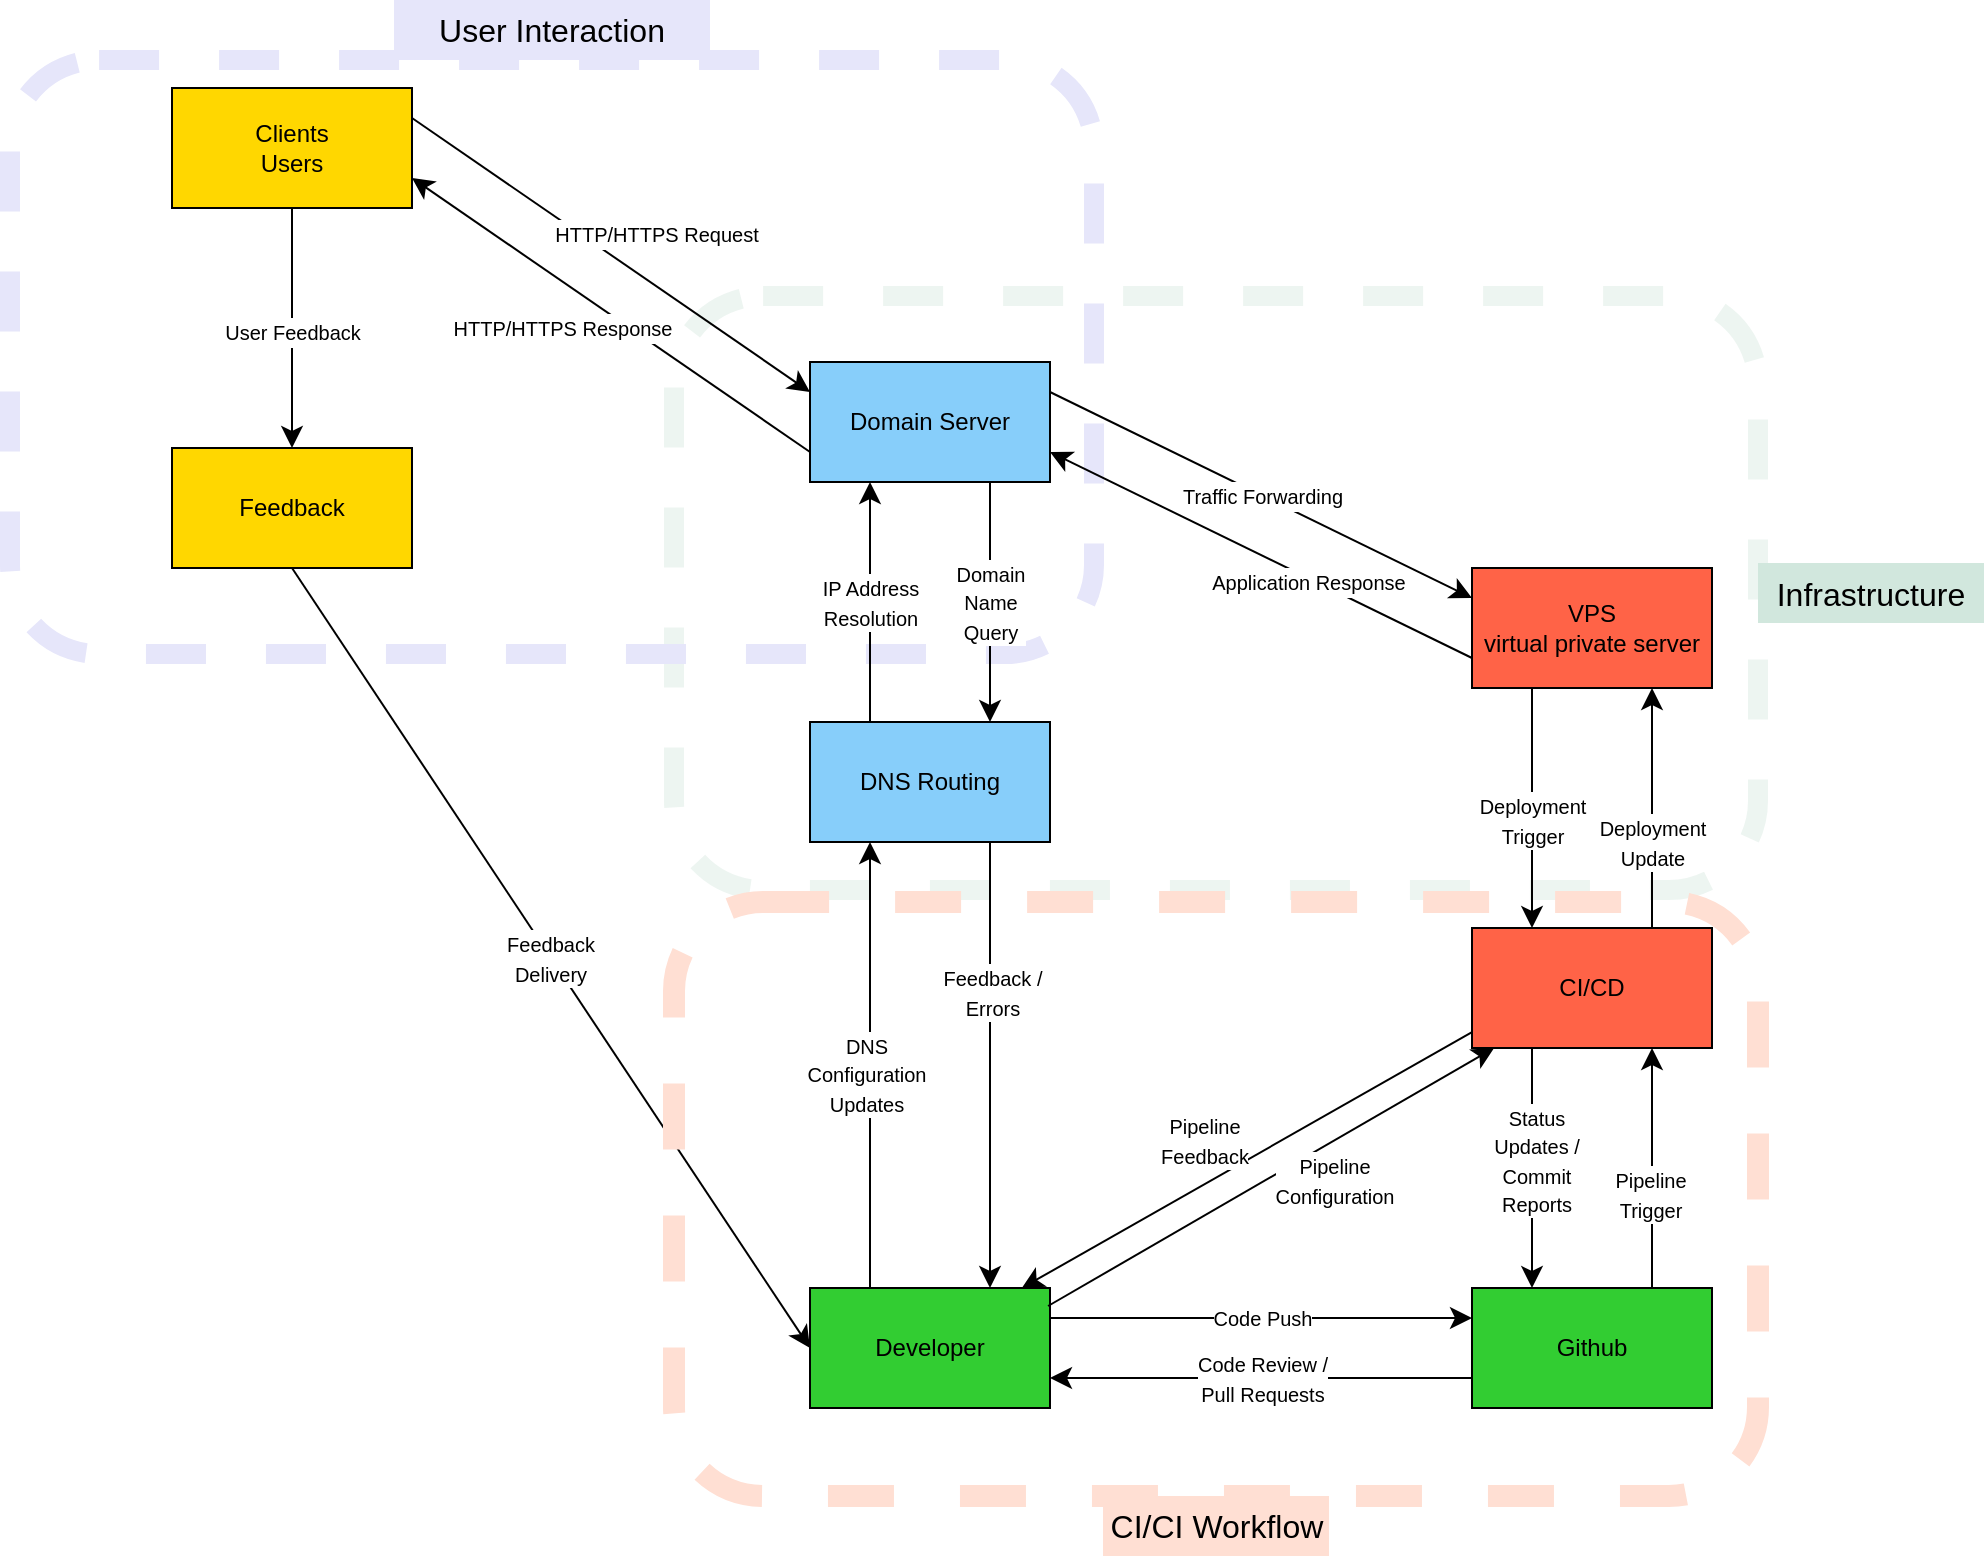 <mxfile version="26.0.5">
  <diagram name="페이지-1" id="UDInxuguwsQqlwge9s1g">
    <mxGraphModel dx="2312" dy="1461" grid="0" gridSize="10" guides="1" tooltips="1" connect="1" arrows="1" fold="1" page="0" pageScale="1" pageWidth="827" pageHeight="1169" math="0" shadow="0">
      <root>
        <mxCell id="0" />
        <mxCell id="1" parent="0" />
        <mxCell id="vPj1Nk95axOIVskunoqk-61" value="" style="rounded=1;whiteSpace=wrap;html=1;fillColor=none;dashed=1;fillStyle=auto;gradientColor=none;strokeColor=#D1E7DD;strokeWidth=10;opacity=40;perimeterSpacing=0;glass=0;" vertex="1" parent="1">
          <mxGeometry x="195" y="-129" width="542" height="297" as="geometry" />
        </mxCell>
        <mxCell id="vPj1Nk95axOIVskunoqk-59" value="" style="rounded=1;whiteSpace=wrap;html=1;fillColor=none;dashed=1;strokeColor=#E6E6FA;strokeWidth=10;" vertex="1" parent="1">
          <mxGeometry x="-137" y="-247" width="542" height="297" as="geometry" />
        </mxCell>
        <mxCell id="vPj1Nk95axOIVskunoqk-27" value="&lt;font style=&quot;font-size: 10px;&quot;&gt;Code Push&lt;/font&gt;" style="edgeStyle=none;curved=1;rounded=0;orthogonalLoop=1;jettySize=auto;html=1;exitX=1;exitY=0.25;exitDx=0;exitDy=0;entryX=0;entryY=0.25;entryDx=0;entryDy=0;fontSize=12;startSize=8;endSize=8;" edge="1" parent="1" source="vPj1Nk95axOIVskunoqk-1" target="vPj1Nk95axOIVskunoqk-2">
          <mxGeometry relative="1" as="geometry" />
        </mxCell>
        <mxCell id="vPj1Nk95axOIVskunoqk-29" style="edgeStyle=none;curved=1;rounded=0;orthogonalLoop=1;jettySize=auto;html=1;exitX=0.25;exitY=0;exitDx=0;exitDy=0;entryX=0.25;entryY=1;entryDx=0;entryDy=0;fontSize=12;startSize=8;endSize=8;" edge="1" parent="1" source="vPj1Nk95axOIVskunoqk-1" target="vPj1Nk95axOIVskunoqk-6">
          <mxGeometry relative="1" as="geometry" />
        </mxCell>
        <mxCell id="vPj1Nk95axOIVskunoqk-49" value="&lt;font style=&quot;font-size: 10px;&quot;&gt;DNS&lt;/font&gt;&lt;div&gt;&lt;font style=&quot;font-size: 10px;&quot;&gt;Configuration&lt;/font&gt;&lt;/div&gt;&lt;div&gt;&lt;font style=&quot;font-size: 10px;&quot;&gt;Updates&lt;/font&gt;&lt;/div&gt;" style="edgeLabel;html=1;align=center;verticalAlign=middle;resizable=0;points=[];fontSize=12;" vertex="1" connectable="0" parent="vPj1Nk95axOIVskunoqk-29">
          <mxGeometry x="-0.039" y="2" relative="1" as="geometry">
            <mxPoint as="offset" />
          </mxGeometry>
        </mxCell>
        <mxCell id="vPj1Nk95axOIVskunoqk-1" value="Developer" style="rounded=0;whiteSpace=wrap;html=1;fillColor=#32CD32;" vertex="1" parent="1">
          <mxGeometry x="263" y="367" width="120" height="60" as="geometry" />
        </mxCell>
        <mxCell id="vPj1Nk95axOIVskunoqk-26" style="edgeStyle=none;curved=1;rounded=0;orthogonalLoop=1;jettySize=auto;html=1;exitX=0.75;exitY=0;exitDx=0;exitDy=0;entryX=0.75;entryY=1;entryDx=0;entryDy=0;fontSize=12;startSize=8;endSize=8;" edge="1" parent="1" source="vPj1Nk95axOIVskunoqk-2" target="vPj1Nk95axOIVskunoqk-4">
          <mxGeometry relative="1" as="geometry" />
        </mxCell>
        <mxCell id="vPj1Nk95axOIVskunoqk-44" value="&lt;font style=&quot;font-size: 10px;&quot;&gt;Pipeline&lt;/font&gt;&lt;div&gt;&lt;font style=&quot;font-size: 10px;&quot;&gt;Trigger&lt;/font&gt;&lt;/div&gt;" style="edgeLabel;html=1;align=center;verticalAlign=middle;resizable=0;points=[];fontSize=12;" vertex="1" connectable="0" parent="vPj1Nk95axOIVskunoqk-26">
          <mxGeometry x="0.353" y="1" relative="1" as="geometry">
            <mxPoint y="34" as="offset" />
          </mxGeometry>
        </mxCell>
        <mxCell id="vPj1Nk95axOIVskunoqk-28" value="&lt;font style=&quot;font-size: 10px;&quot;&gt;Code Review /&lt;/font&gt;&lt;div&gt;&lt;font style=&quot;font-size: 10px;&quot;&gt;Pull Requests&lt;/font&gt;&lt;/div&gt;" style="edgeStyle=none;curved=1;rounded=0;orthogonalLoop=1;jettySize=auto;html=1;exitX=0;exitY=0.75;exitDx=0;exitDy=0;entryX=1;entryY=0.75;entryDx=0;entryDy=0;fontSize=12;startSize=8;endSize=8;" edge="1" parent="1" source="vPj1Nk95axOIVskunoqk-2" target="vPj1Nk95axOIVskunoqk-1">
          <mxGeometry x="0.001" relative="1" as="geometry">
            <mxPoint as="offset" />
          </mxGeometry>
        </mxCell>
        <mxCell id="vPj1Nk95axOIVskunoqk-2" value="Github" style="whiteSpace=wrap;html=1;rounded=0;fillColor=#32CD32;" vertex="1" parent="1">
          <mxGeometry x="594" y="367" width="120" height="60" as="geometry" />
        </mxCell>
        <mxCell id="vPj1Nk95axOIVskunoqk-24" style="edgeStyle=none;curved=1;rounded=0;orthogonalLoop=1;jettySize=auto;html=1;exitX=0.75;exitY=0;exitDx=0;exitDy=0;entryX=0.75;entryY=1;entryDx=0;entryDy=0;fontSize=12;startSize=8;endSize=8;" edge="1" parent="1" source="vPj1Nk95axOIVskunoqk-4" target="vPj1Nk95axOIVskunoqk-10">
          <mxGeometry relative="1" as="geometry" />
        </mxCell>
        <mxCell id="vPj1Nk95axOIVskunoqk-42" value="&lt;span style=&quot;font-size: 10px;&quot;&gt;Deployment&lt;/span&gt;&lt;div&gt;&lt;span style=&quot;font-size: 10px;&quot;&gt;Update&lt;/span&gt;&lt;/div&gt;" style="edgeLabel;html=1;align=center;verticalAlign=middle;resizable=0;points=[];fontSize=12;" vertex="1" connectable="0" parent="vPj1Nk95axOIVskunoqk-24">
          <mxGeometry x="-0.282" relative="1" as="geometry">
            <mxPoint as="offset" />
          </mxGeometry>
        </mxCell>
        <mxCell id="vPj1Nk95axOIVskunoqk-25" style="edgeStyle=none;curved=1;rounded=0;orthogonalLoop=1;jettySize=auto;html=1;exitX=0.25;exitY=1;exitDx=0;exitDy=0;entryX=0.25;entryY=0;entryDx=0;entryDy=0;fontSize=12;startSize=8;endSize=8;" edge="1" parent="1" source="vPj1Nk95axOIVskunoqk-4" target="vPj1Nk95axOIVskunoqk-2">
          <mxGeometry relative="1" as="geometry" />
        </mxCell>
        <mxCell id="vPj1Nk95axOIVskunoqk-51" value="&lt;font style=&quot;font-size: 10px;&quot;&gt;Status&lt;/font&gt;&lt;div&gt;&lt;font style=&quot;font-size: 10px;&quot;&gt;Updates /&lt;/font&gt;&lt;/div&gt;&lt;div&gt;&lt;font style=&quot;font-size: 10px;&quot;&gt;Commit&lt;/font&gt;&lt;/div&gt;&lt;div&gt;&lt;font style=&quot;font-size: 10px;&quot;&gt;Reports&lt;/font&gt;&lt;/div&gt;" style="edgeLabel;html=1;align=center;verticalAlign=middle;resizable=0;points=[];fontSize=12;" vertex="1" connectable="0" parent="vPj1Nk95axOIVskunoqk-25">
          <mxGeometry x="-0.073" y="2" relative="1" as="geometry">
            <mxPoint as="offset" />
          </mxGeometry>
        </mxCell>
        <mxCell id="vPj1Nk95axOIVskunoqk-4" value="CI/CD" style="whiteSpace=wrap;html=1;rounded=0;fillColor=#FF6347;" vertex="1" parent="1">
          <mxGeometry x="594" y="187" width="120" height="60" as="geometry" />
        </mxCell>
        <mxCell id="vPj1Nk95axOIVskunoqk-30" style="edgeStyle=none;curved=1;rounded=0;orthogonalLoop=1;jettySize=auto;html=1;exitX=0.75;exitY=1;exitDx=0;exitDy=0;entryX=0.75;entryY=0;entryDx=0;entryDy=0;fontSize=12;startSize=8;endSize=8;" edge="1" parent="1" source="vPj1Nk95axOIVskunoqk-6" target="vPj1Nk95axOIVskunoqk-1">
          <mxGeometry relative="1" as="geometry" />
        </mxCell>
        <mxCell id="vPj1Nk95axOIVskunoqk-50" value="&lt;font style=&quot;font-size: 10px;&quot;&gt;Feedback /&lt;/font&gt;&lt;div&gt;&lt;font style=&quot;font-size: 10px;&quot;&gt;Errors&lt;/font&gt;&lt;/div&gt;" style="edgeLabel;html=1;align=center;verticalAlign=middle;resizable=0;points=[];fontSize=12;" vertex="1" connectable="0" parent="vPj1Nk95axOIVskunoqk-30">
          <mxGeometry x="-0.332" y="1" relative="1" as="geometry">
            <mxPoint as="offset" />
          </mxGeometry>
        </mxCell>
        <mxCell id="vPj1Nk95axOIVskunoqk-31" value="&lt;font style=&quot;font-size: 10px;&quot;&gt;IP Address&lt;/font&gt;&lt;div&gt;&lt;font style=&quot;font-size: 10px;&quot;&gt;Resolution&lt;/font&gt;&lt;/div&gt;" style="edgeStyle=none;curved=1;rounded=0;orthogonalLoop=1;jettySize=auto;html=1;exitX=0.25;exitY=0;exitDx=0;exitDy=0;entryX=0.25;entryY=1;entryDx=0;entryDy=0;fontSize=12;startSize=8;endSize=8;" edge="1" parent="1" source="vPj1Nk95axOIVskunoqk-6" target="vPj1Nk95axOIVskunoqk-8">
          <mxGeometry relative="1" as="geometry" />
        </mxCell>
        <mxCell id="vPj1Nk95axOIVskunoqk-6" value="DNS Routing" style="whiteSpace=wrap;html=1;rounded=0;fillColor=#87CEFA;" vertex="1" parent="1">
          <mxGeometry x="263" y="84" width="120" height="60" as="geometry" />
        </mxCell>
        <mxCell id="vPj1Nk95axOIVskunoqk-18" value="&lt;font style=&quot;font-size: 10px;&quot;&gt;HTTP/HTTPS&amp;nbsp;&lt;/font&gt;&lt;span style=&quot;font-size: 10px; background-color: light-dark(#ffffff, var(--ge-dark-color, #121212)); color: light-dark(rgb(0, 0, 0), rgb(255, 255, 255));&quot;&gt;Response&lt;/span&gt;" style="edgeStyle=none;curved=1;rounded=0;orthogonalLoop=1;jettySize=auto;html=1;exitX=0;exitY=0.75;exitDx=0;exitDy=0;entryX=1;entryY=0.75;entryDx=0;entryDy=0;fontSize=12;startSize=8;endSize=8;" edge="1" parent="1" source="vPj1Nk95axOIVskunoqk-8" target="vPj1Nk95axOIVskunoqk-13">
          <mxGeometry x="0.137" y="19" relative="1" as="geometry">
            <mxPoint as="offset" />
          </mxGeometry>
        </mxCell>
        <mxCell id="vPj1Nk95axOIVskunoqk-21" value="&lt;font style=&quot;font-size: 10px;&quot;&gt;Traffic Forwarding&lt;/font&gt;" style="edgeStyle=none;curved=1;rounded=0;orthogonalLoop=1;jettySize=auto;html=1;exitX=1;exitY=0.25;exitDx=0;exitDy=0;entryX=0;entryY=0.25;entryDx=0;entryDy=0;fontSize=12;startSize=8;endSize=8;" edge="1" parent="1" source="vPj1Nk95axOIVskunoqk-8" target="vPj1Nk95axOIVskunoqk-10">
          <mxGeometry relative="1" as="geometry" />
        </mxCell>
        <mxCell id="vPj1Nk95axOIVskunoqk-32" value="&lt;font style=&quot;font-size: 10px;&quot;&gt;Domain&lt;/font&gt;&lt;div&gt;&lt;font style=&quot;font-size: 10px;&quot;&gt;Name&lt;/font&gt;&lt;/div&gt;&lt;div&gt;&lt;font style=&quot;font-size: 10px;&quot;&gt;Query&lt;/font&gt;&lt;/div&gt;" style="edgeStyle=none;curved=1;rounded=0;orthogonalLoop=1;jettySize=auto;html=1;exitX=0.75;exitY=1;exitDx=0;exitDy=0;entryX=0.75;entryY=0;entryDx=0;entryDy=0;fontSize=12;startSize=8;endSize=8;" edge="1" parent="1" source="vPj1Nk95axOIVskunoqk-8" target="vPj1Nk95axOIVskunoqk-6">
          <mxGeometry relative="1" as="geometry" />
        </mxCell>
        <mxCell id="vPj1Nk95axOIVskunoqk-8" value="Domain Server" style="whiteSpace=wrap;html=1;rounded=0;fillColor=#87CEFA;" vertex="1" parent="1">
          <mxGeometry x="263" y="-96" width="120" height="60" as="geometry" />
        </mxCell>
        <mxCell id="vPj1Nk95axOIVskunoqk-22" style="edgeStyle=none;curved=1;rounded=0;orthogonalLoop=1;jettySize=auto;html=1;fontSize=12;startSize=8;endSize=8;entryX=1;entryY=0.75;entryDx=0;entryDy=0;exitX=0;exitY=0.75;exitDx=0;exitDy=0;" edge="1" parent="1" source="vPj1Nk95axOIVskunoqk-10" target="vPj1Nk95axOIVskunoqk-8">
          <mxGeometry relative="1" as="geometry">
            <mxPoint x="584" y="71" as="sourcePoint" />
            <mxPoint x="396" y="52" as="targetPoint" />
          </mxGeometry>
        </mxCell>
        <mxCell id="vPj1Nk95axOIVskunoqk-39" value="&lt;font style=&quot;font-size: 10px;&quot;&gt;Application Response&lt;/font&gt;" style="edgeLabel;html=1;align=center;verticalAlign=middle;resizable=0;points=[];fontSize=12;" vertex="1" connectable="0" parent="vPj1Nk95axOIVskunoqk-22">
          <mxGeometry x="-0.231" y="2" relative="1" as="geometry">
            <mxPoint as="offset" />
          </mxGeometry>
        </mxCell>
        <mxCell id="vPj1Nk95axOIVskunoqk-23" style="edgeStyle=none;curved=1;rounded=0;orthogonalLoop=1;jettySize=auto;html=1;exitX=0.25;exitY=1;exitDx=0;exitDy=0;entryX=0.25;entryY=0;entryDx=0;entryDy=0;fontSize=12;startSize=8;endSize=8;" edge="1" parent="1" source="vPj1Nk95axOIVskunoqk-10" target="vPj1Nk95axOIVskunoqk-4">
          <mxGeometry relative="1" as="geometry" />
        </mxCell>
        <mxCell id="vPj1Nk95axOIVskunoqk-41" value="&lt;span style=&quot;font-size: 10px;&quot;&gt;Deployment&lt;/span&gt;&lt;div&gt;&lt;span style=&quot;font-size: 10px;&quot;&gt;Trigger&lt;/span&gt;&lt;/div&gt;" style="edgeLabel;html=1;align=center;verticalAlign=middle;resizable=0;points=[];fontSize=12;" vertex="1" connectable="0" parent="vPj1Nk95axOIVskunoqk-23">
          <mxGeometry x="0.091" relative="1" as="geometry">
            <mxPoint as="offset" />
          </mxGeometry>
        </mxCell>
        <mxCell id="vPj1Nk95axOIVskunoqk-10" value="VPS&lt;div&gt;virtual private server&lt;/div&gt;" style="whiteSpace=wrap;html=1;rounded=0;fillColor=#FF6347;" vertex="1" parent="1">
          <mxGeometry x="594" y="7" width="120" height="60" as="geometry" />
        </mxCell>
        <mxCell id="vPj1Nk95axOIVskunoqk-14" value="&lt;font style=&quot;font-size: 10px;&quot;&gt;HTTP/HTTPS&amp;nbsp;&lt;/font&gt;&lt;span style=&quot;font-size: 10px; background-color: light-dark(#ffffff, var(--ge-dark-color, #121212)); color: light-dark(rgb(0, 0, 0), rgb(255, 255, 255));&quot;&gt;Request&lt;/span&gt;" style="edgeStyle=none;curved=1;rounded=0;orthogonalLoop=1;jettySize=auto;html=1;fontSize=12;startSize=8;endSize=8;exitX=1;exitY=0.25;exitDx=0;exitDy=0;entryX=0;entryY=0.25;entryDx=0;entryDy=0;" edge="1" parent="1" source="vPj1Nk95axOIVskunoqk-13" target="vPj1Nk95axOIVskunoqk-8">
          <mxGeometry x="0.104" y="21" relative="1" as="geometry">
            <mxPoint as="offset" />
          </mxGeometry>
        </mxCell>
        <mxCell id="vPj1Nk95axOIVskunoqk-16" value="" style="edgeStyle=none;curved=1;rounded=0;orthogonalLoop=1;jettySize=auto;html=1;fontSize=12;startSize=8;endSize=8;" edge="1" parent="1" source="vPj1Nk95axOIVskunoqk-13" target="vPj1Nk95axOIVskunoqk-15">
          <mxGeometry relative="1" as="geometry" />
        </mxCell>
        <mxCell id="vPj1Nk95axOIVskunoqk-38" value="&lt;font style=&quot;font-size: 10px;&quot;&gt;User Feedback&lt;/font&gt;" style="edgeLabel;html=1;align=center;verticalAlign=middle;resizable=0;points=[];fontSize=12;" vertex="1" connectable="0" parent="vPj1Nk95axOIVskunoqk-16">
          <mxGeometry x="0.028" relative="1" as="geometry">
            <mxPoint as="offset" />
          </mxGeometry>
        </mxCell>
        <mxCell id="vPj1Nk95axOIVskunoqk-13" value="Clients&lt;div&gt;Users&lt;/div&gt;" style="whiteSpace=wrap;html=1;rounded=0;fillColor=#FFD700;" vertex="1" parent="1">
          <mxGeometry x="-56" y="-233" width="120" height="60" as="geometry" />
        </mxCell>
        <mxCell id="vPj1Nk95axOIVskunoqk-17" value="&lt;font style=&quot;font-size: 10px;&quot;&gt;Feedback&lt;/font&gt;&lt;div&gt;&lt;font style=&quot;font-size: 10px;&quot;&gt;Delivery&lt;/font&gt;&lt;/div&gt;" style="edgeStyle=none;curved=1;rounded=0;orthogonalLoop=1;jettySize=auto;html=1;exitX=0.5;exitY=1;exitDx=0;exitDy=0;entryX=0;entryY=0.5;entryDx=0;entryDy=0;fontSize=12;startSize=8;endSize=8;" edge="1" parent="1" source="vPj1Nk95axOIVskunoqk-15" target="vPj1Nk95axOIVskunoqk-1">
          <mxGeometry relative="1" as="geometry" />
        </mxCell>
        <mxCell id="vPj1Nk95axOIVskunoqk-15" value="Feedback" style="whiteSpace=wrap;html=1;rounded=0;fillColor=#FFD700;" vertex="1" parent="1">
          <mxGeometry x="-56" y="-53" width="120" height="60" as="geometry" />
        </mxCell>
        <mxCell id="vPj1Nk95axOIVskunoqk-33" value="&lt;font style=&quot;font-size: 10px;&quot;&gt;Pipeline&lt;/font&gt;&lt;div&gt;&lt;font style=&quot;font-size: 10px;&quot;&gt;Feedback&lt;/font&gt;&lt;/div&gt;" style="edgeStyle=none;curved=1;rounded=0;orthogonalLoop=1;jettySize=auto;html=1;exitX=0;exitY=0.867;exitDx=0;exitDy=0;entryX=0.883;entryY=0;entryDx=0;entryDy=0;fontSize=12;startSize=8;endSize=8;exitPerimeter=0;entryPerimeter=0;" edge="1" parent="1" source="vPj1Nk95axOIVskunoqk-4" target="vPj1Nk95axOIVskunoqk-1">
          <mxGeometry x="0.106" y="-19" relative="1" as="geometry">
            <mxPoint as="offset" />
          </mxGeometry>
        </mxCell>
        <mxCell id="vPj1Nk95axOIVskunoqk-34" value="" style="edgeStyle=none;curved=1;rounded=0;orthogonalLoop=1;jettySize=auto;html=1;exitX=0.992;exitY=0.15;exitDx=0;exitDy=0;fontSize=12;startSize=8;endSize=8;entryX=0.092;entryY=1;entryDx=0;entryDy=0;entryPerimeter=0;exitPerimeter=0;" edge="1" parent="1" source="vPj1Nk95axOIVskunoqk-1" target="vPj1Nk95axOIVskunoqk-4">
          <mxGeometry x="0.086" y="-27" relative="1" as="geometry">
            <mxPoint x="526" y="244" as="targetPoint" />
            <mxPoint as="offset" />
          </mxGeometry>
        </mxCell>
        <mxCell id="vPj1Nk95axOIVskunoqk-48" value="&lt;span style=&quot;font-size: 10px;&quot;&gt;Pipeline&lt;/span&gt;&lt;div&gt;&lt;span style=&quot;font-size: 10px;&quot;&gt;Configuration&lt;/span&gt;&lt;/div&gt;" style="edgeLabel;html=1;align=center;verticalAlign=middle;resizable=0;points=[];fontSize=12;" vertex="1" connectable="0" parent="vPj1Nk95axOIVskunoqk-34">
          <mxGeometry x="0.134" y="-4" relative="1" as="geometry">
            <mxPoint x="14" y="6" as="offset" />
          </mxGeometry>
        </mxCell>
        <mxCell id="vPj1Nk95axOIVskunoqk-52" value="" style="rounded=1;whiteSpace=wrap;html=1;fillColor=none;dashed=1;strokeWidth=11;strokeColor=#FFDFD3;" vertex="1" parent="1">
          <mxGeometry x="195" y="174" width="542" height="297" as="geometry" />
        </mxCell>
        <mxCell id="vPj1Nk95axOIVskunoqk-55" value="CI/CI Workflow" style="text;html=1;align=center;verticalAlign=middle;whiteSpace=wrap;rounded=0;fontSize=16;fillColor=#FFDFD3;" vertex="1" parent="1">
          <mxGeometry x="409.5" y="471" width="113" height="30" as="geometry" />
        </mxCell>
        <mxCell id="vPj1Nk95axOIVskunoqk-60" value="User Interaction" style="text;html=1;align=center;verticalAlign=middle;whiteSpace=wrap;rounded=0;fontSize=16;fillColor=#E6E6FA;" vertex="1" parent="1">
          <mxGeometry x="55" y="-277" width="158" height="30" as="geometry" />
        </mxCell>
        <mxCell id="vPj1Nk95axOIVskunoqk-62" value="Infrastructure" style="text;html=1;align=center;verticalAlign=middle;whiteSpace=wrap;rounded=0;fontSize=16;fillColor=#D1E7DD;" vertex="1" parent="1">
          <mxGeometry x="737" y="4.5" width="113" height="30" as="geometry" />
        </mxCell>
      </root>
    </mxGraphModel>
  </diagram>
</mxfile>

